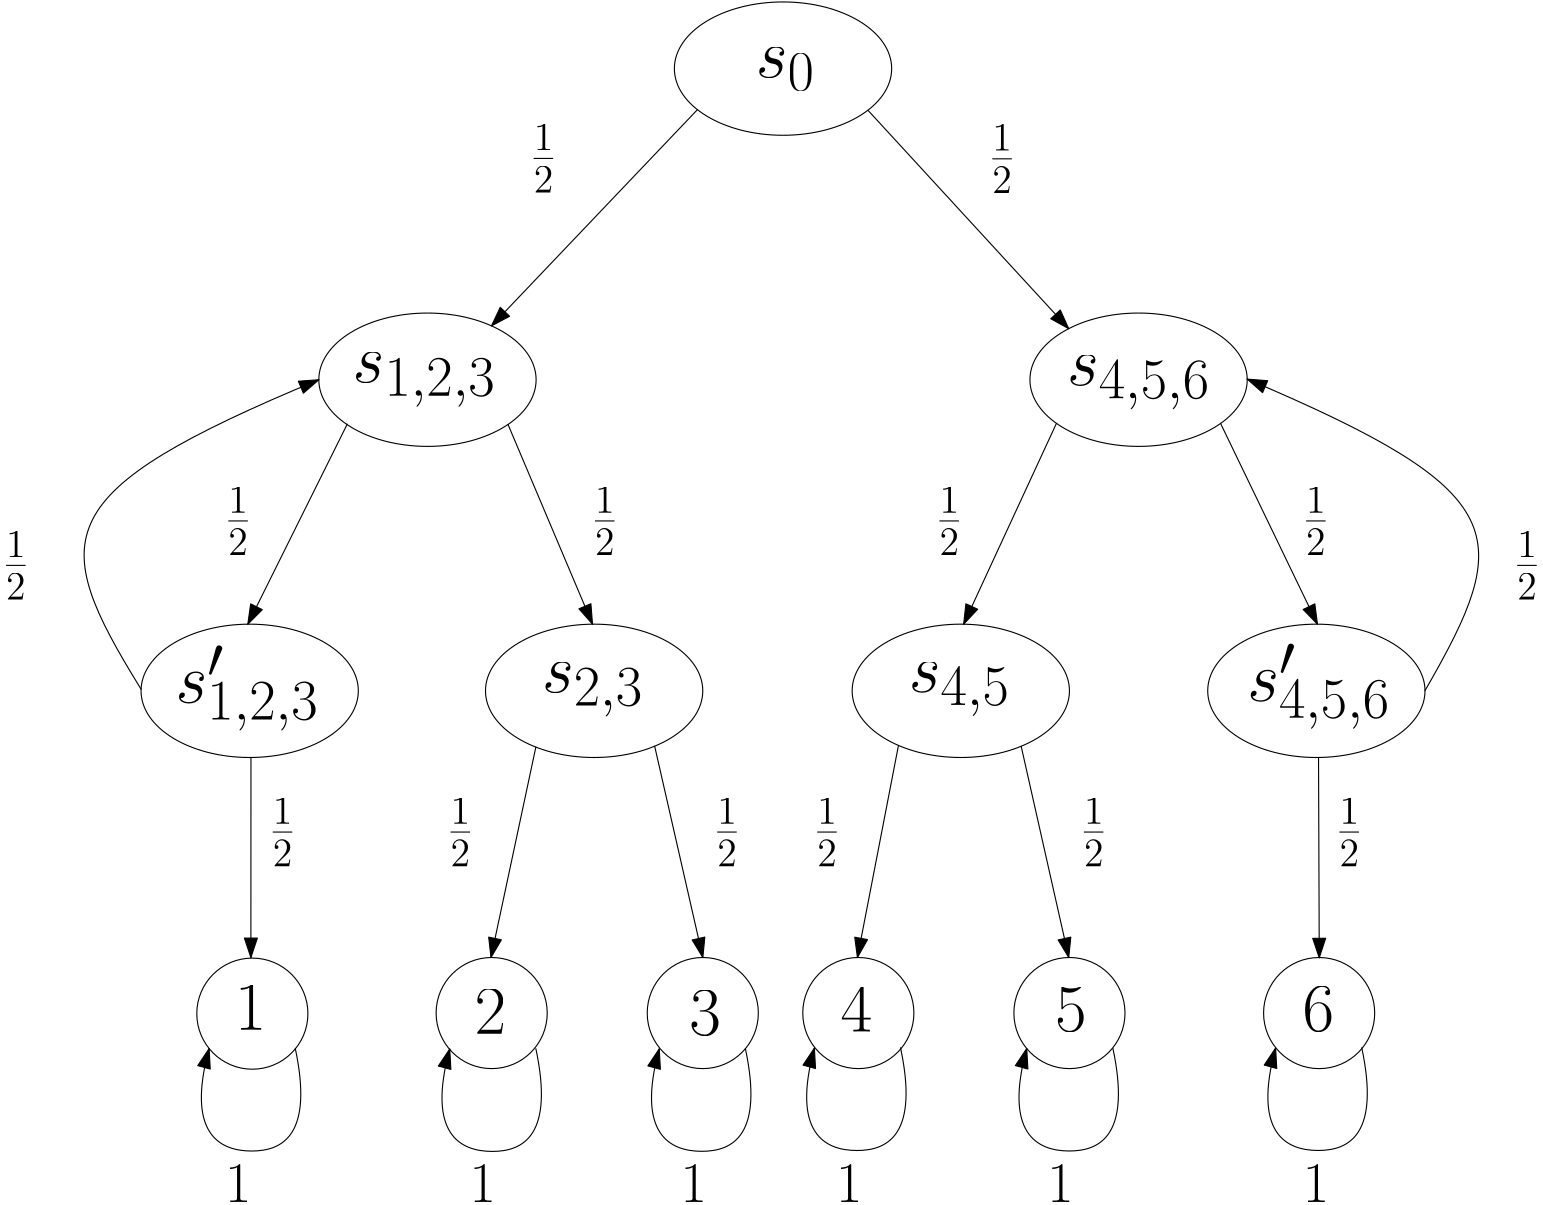 <?xml version="1.0"?>
<!DOCTYPE ipe SYSTEM "ipe.dtd">
<ipe version="70206" creator="Ipe 7.2.6">
<info created="D:20170221153435" modified="D:20170304135135"/>
<ipestyle name="basic">
<symbol name="arrow/arc(spx)">
<path stroke="sym-stroke" fill="sym-stroke" pen="sym-pen">
0 0 m
-1 0.333 l
-1 -0.333 l
h
</path>
</symbol>
<symbol name="arrow/farc(spx)">
<path stroke="sym-stroke" fill="white" pen="sym-pen">
0 0 m
-1 0.333 l
-1 -0.333 l
h
</path>
</symbol>
<symbol name="arrow/ptarc(spx)">
<path stroke="sym-stroke" fill="sym-stroke" pen="sym-pen">
0 0 m
-1 0.333 l
-0.8 0 l
-1 -0.333 l
h
</path>
</symbol>
<symbol name="arrow/fptarc(spx)">
<path stroke="sym-stroke" fill="white" pen="sym-pen">
0 0 m
-1 0.333 l
-0.8 0 l
-1 -0.333 l
h
</path>
</symbol>
<symbol name="mark/circle(sx)" transformations="translations">
<path fill="sym-stroke">
0.6 0 0 0.6 0 0 e
0.4 0 0 0.4 0 0 e
</path>
</symbol>
<symbol name="mark/disk(sx)" transformations="translations">
<path fill="sym-stroke">
0.6 0 0 0.6 0 0 e
</path>
</symbol>
<symbol name="mark/fdisk(sfx)" transformations="translations">
<group>
<path fill="sym-fill">
0.5 0 0 0.5 0 0 e
</path>
<path fill="sym-stroke" fillrule="eofill">
0.6 0 0 0.6 0 0 e
0.4 0 0 0.4 0 0 e
</path>
</group>
</symbol>
<symbol name="mark/box(sx)" transformations="translations">
<path fill="sym-stroke" fillrule="eofill">
-0.6 -0.6 m
0.6 -0.6 l
0.6 0.6 l
-0.6 0.6 l
h
-0.4 -0.4 m
0.4 -0.4 l
0.4 0.4 l
-0.4 0.4 l
h
</path>
</symbol>
<symbol name="mark/square(sx)" transformations="translations">
<path fill="sym-stroke">
-0.6 -0.6 m
0.6 -0.6 l
0.6 0.6 l
-0.6 0.6 l
h
</path>
</symbol>
<symbol name="mark/fsquare(sfx)" transformations="translations">
<group>
<path fill="sym-fill">
-0.5 -0.5 m
0.5 -0.5 l
0.5 0.5 l
-0.5 0.5 l
h
</path>
<path fill="sym-stroke" fillrule="eofill">
-0.6 -0.6 m
0.6 -0.6 l
0.6 0.6 l
-0.6 0.6 l
h
-0.4 -0.4 m
0.4 -0.4 l
0.4 0.4 l
-0.4 0.4 l
h
</path>
</group>
</symbol>
<symbol name="mark/cross(sx)" transformations="translations">
<group>
<path fill="sym-stroke">
-0.43 -0.57 m
0.57 0.43 l
0.43 0.57 l
-0.57 -0.43 l
h
</path>
<path fill="sym-stroke">
-0.43 0.57 m
0.57 -0.43 l
0.43 -0.57 l
-0.57 0.43 l
h
</path>
</group>
</symbol>
<symbol name="arrow/fnormal(spx)">
<path stroke="sym-stroke" fill="white" pen="sym-pen">
0 0 m
-1 0.333 l
-1 -0.333 l
h
</path>
</symbol>
<symbol name="arrow/pointed(spx)">
<path stroke="sym-stroke" fill="sym-stroke" pen="sym-pen">
0 0 m
-1 0.333 l
-0.8 0 l
-1 -0.333 l
h
</path>
</symbol>
<symbol name="arrow/fpointed(spx)">
<path stroke="sym-stroke" fill="white" pen="sym-pen">
0 0 m
-1 0.333 l
-0.8 0 l
-1 -0.333 l
h
</path>
</symbol>
<symbol name="arrow/linear(spx)">
<path stroke="sym-stroke" pen="sym-pen">
-1 0.333 m
0 0 l
-1 -0.333 l
</path>
</symbol>
<symbol name="arrow/fdouble(spx)">
<path stroke="sym-stroke" fill="white" pen="sym-pen">
0 0 m
-1 0.333 l
-1 -0.333 l
h
-1 0 m
-2 0.333 l
-2 -0.333 l
h
</path>
</symbol>
<symbol name="arrow/double(spx)">
<path stroke="sym-stroke" fill="sym-stroke" pen="sym-pen">
0 0 m
-1 0.333 l
-1 -0.333 l
h
-1 0 m
-2 0.333 l
-2 -0.333 l
h
</path>
</symbol>
<pen name="heavier" value="0.8"/>
<pen name="fat" value="1.2"/>
<pen name="ultrafat" value="2"/>
<symbolsize name="large" value="5"/>
<symbolsize name="small" value="2"/>
<symbolsize name="tiny" value="1.1"/>
<arrowsize name="large" value="10"/>
<arrowsize name="small" value="5"/>
<arrowsize name="tiny" value="3"/>
<color name="red" value="1 0 0"/>
<color name="green" value="0 1 0"/>
<color name="blue" value="0 0 1"/>
<color name="yellow" value="1 1 0"/>
<color name="orange" value="1 0.647 0"/>
<color name="gold" value="1 0.843 0"/>
<color name="purple" value="0.627 0.125 0.941"/>
<color name="gray" value="0.745"/>
<color name="brown" value="0.647 0.165 0.165"/>
<color name="navy" value="0 0 0.502"/>
<color name="pink" value="1 0.753 0.796"/>
<color name="seagreen" value="0.18 0.545 0.341"/>
<color name="turquoise" value="0.251 0.878 0.816"/>
<color name="violet" value="0.933 0.51 0.933"/>
<color name="darkblue" value="0 0 0.545"/>
<color name="darkcyan" value="0 0.545 0.545"/>
<color name="darkgray" value="0.663"/>
<color name="darkgreen" value="0 0.392 0"/>
<color name="darkmagenta" value="0.545 0 0.545"/>
<color name="darkorange" value="1 0.549 0"/>
<color name="darkred" value="0.545 0 0"/>
<color name="lightblue" value="0.678 0.847 0.902"/>
<color name="lightcyan" value="0.878 1 1"/>
<color name="lightgray" value="0.827"/>
<color name="lightgreen" value="0.565 0.933 0.565"/>
<color name="lightyellow" value="1 1 0.878"/>
<dashstyle name="dashed" value="[4] 0"/>
<dashstyle name="dotted" value="[1 3] 0"/>
<dashstyle name="dash dotted" value="[4 2 1 2] 0"/>
<dashstyle name="dash dot dotted" value="[4 2 1 2 1 2] 0"/>
<textsize name="large" value="\large"/>
<textsize name="Large" value="\Large"/>
<textsize name="LARGE" value="\LARGE"/>
<textsize name="huge" value="\huge"/>
<textsize name="Huge" value="\Huge"/>
<textsize name="small" value="\small"/>
<textsize name="footnote" value="\footnotesize"/>
<textsize name="tiny" value="\tiny"/>
<textstyle name="center" begin="\begin{center}" end="\end{center}"/>
<textstyle name="itemize" begin="\begin{itemize}" end="\end{itemize}"/>
<textstyle name="item" begin="\begin{itemize}\item{}" end="\end{itemize}"/>
<gridsize name="4 pts" value="4"/>
<gridsize name="8 pts (~3 mm)" value="8"/>
<gridsize name="16 pts (~6 mm)" value="16"/>
<gridsize name="32 pts (~12 mm)" value="32"/>
<gridsize name="10 pts (~3.5 mm)" value="10"/>
<gridsize name="20 pts (~7 mm)" value="20"/>
<gridsize name="14 pts (~5 mm)" value="14"/>
<gridsize name="28 pts (~10 mm)" value="28"/>
<gridsize name="56 pts (~20 mm)" value="56"/>
<anglesize name="90 deg" value="90"/>
<anglesize name="60 deg" value="60"/>
<anglesize name="45 deg" value="45"/>
<anglesize name="30 deg" value="30"/>
<anglesize name="22.5 deg" value="22.5"/>
<opacity name="10%" value="0.1"/>
<opacity name="30%" value="0.3"/>
<opacity name="50%" value="0.5"/>
<opacity name="75%" value="0.75"/>
<tiling name="falling" angle="-60" step="4" width="1"/>
<tiling name="rising" angle="30" step="4" width="1"/>
</ipestyle>
<page>
<layer name="alpha"/>
<view layers="alpha" active="alpha"/>
<path layer="alpha" matrix="2.44444 0 0 1.5 -407.111 -408" stroke="black" cap="1" join="1">
16 0 0 16 288 800 e
</path>
<path matrix="2.44444 0 0 1.5 -535.111 -520" stroke="black" cap="1" join="1">
16 0 0 16 288 800 e
</path>
<path matrix="2.44444 0 0 1.5 -279.111 -520" stroke="black" cap="1" join="1">
16 0 0 16 288 800 e
</path>
<path matrix="2.44444 0 0 1.5 -599.111 -632" stroke="black" cap="1" join="1">
16 0 0 16 288 800 e
</path>
<path matrix="2.44444 0 0 1.5 -475.111 -632" stroke="black" cap="1" join="1">
16 0 0 16 288 800 e
</path>
<path matrix="2.44444 0 0 1.5 -343.111 -632" stroke="black" cap="1" join="1">
16 0 0 16 288 800 e
</path>
<path matrix="2.44444 0 0 1.5 -215.111 -632" stroke="black" cap="1" join="1">
16 0 0 16 288 800 e
</path>
<path matrix="1 0 0 1 1.84956 -44.2131" stroke="black" cap="1" join="1">
20 0 0 20 104 496 e
</path>
<path matrix="1 0 0 1 88 -44" stroke="black" cap="1" join="1">
20 0 0 20 104 496 e
</path>
<path matrix="1 0 0 1 164 -44" stroke="black" cap="1" join="1">
20 0 0 20 104 496 e
</path>
<path matrix="1 0 0 1 220 -44" stroke="black" cap="1" join="1">
20 0 0 20 104 496 e
</path>
<path matrix="1 0 0 1 296 -44" stroke="black" cap="1" join="1">
20 0 0 20 104 496 e
</path>
<path matrix="1 0 0 1 385.891 -44.0069" stroke="black" cap="1" join="1">
20 0 0 20 104 496 e
</path>
<path stroke="black" cap="1" join="1" arrow="normal/normal">
266.071 777.223 m
191.943 699.387 l
</path>
<path stroke="black" cap="1" join="1" arrow="normal/normal">
327.443 777.018 m
399.727 698.375 l
</path>
<path stroke="black" cap="1" join="1" arrow="normal/normal">
140 664 m
104.217 591.996 l
</path>
<path stroke="black" cap="1" join="1" arrow="normal/normal">
197.886 663.895 m
228.299 591.997 l
</path>
<path stroke="black" cap="1" join="1" arrow="normal/normal">
395.319 664.291 m
361.912 591.992 l
</path>
<path stroke="black" cap="1" join="1" arrow="normal/normal">
454.409 664.257 m
489.28 591.999 l
</path>
<path matrix="1 0 0 1 0.0484641 0.0204146" stroke="black" cap="1" join="1" arrow="normal/normal">
105.297 544.001 m
105.269 471.96 l
</path>
<path stroke="black" cap="1" join="1" arrow="normal/normal">
207.907 547.746 m
191.755 471.998 l
</path>
<path stroke="black" cap="1" join="1" arrow="normal/normal">
250.678 548.07 m
268.019 472 l
</path>
<path stroke="black" cap="1" join="1" arrow="normal/normal">
338.45 548.342 m
323.678 471.997 l
</path>
<path stroke="black" cap="1" join="1" arrow="normal/normal">
382.619 548.046 m
399.746 471.998 l
</path>
<path stroke="black" cap="1" join="1" arrow="normal/normal">
489.674 544.005 m
489.932 471.906 l
</path>
<path stroke="black" cap="1" join="1" arrow="normal/normal">
65.7883 568.586 m
31.8337 623.585
31.8337 639.28
129.777 679.993 c
</path>
<path stroke="black" cap="1" join="1" arrow="normal/normal">
527.999 568.071 m
560.251 624.043
560.251 639.434
463.997 680.225 c
</path>
<path matrix="0.99555 0 0 0.77846 0.364398 97.3213" stroke="black" cap="1" join="1" arrow="normal/normal">
121.469 439.295 m
128.071 399.628
106.302 383.909
81.8954 399.802
90.3179 439.187 c
</path>
<path matrix="0.99555 0 0 0.77846 86.9867 97.1792" stroke="black" cap="1" join="1" arrow="normal/normal">
121.469 439.295 m
128.071 399.628
106.302 383.909
81.8954 399.802
90.3179 439.187 c
</path>
<path matrix="0.99555 0 0 0.77846 162.413 97.2191" stroke="black" cap="1" join="1" arrow="normal/normal">
121.469 439.295 m
128.071 399.628
106.302 383.909
81.8954 399.802
90.3179 439.187 c
</path>
<path matrix="0.99555 0 0 0.77846 218.267 97.5086" stroke="black" cap="1" join="1" arrow="normal/normal">
121.469 439.295 m
128.071 399.628
106.302 383.909
81.8954 399.802
90.3179 439.187 c
</path>
<path matrix="0.99555 0 0 0.77846 294.711 97.3344" stroke="black" cap="1" join="1" arrow="normal/normal">
121.469 439.295 m
128.071 399.628
106.302 383.909
81.8954 399.802
90.3179 439.187 c
</path>
<path matrix="0.99555 0 0 0.77846 384.306 97.5203" stroke="black" cap="1" join="1" arrow="normal/normal">
121.469 439.295 m
128.071 399.628
106.302 383.909
81.8954 399.802
90.3179 439.187 c
</path>
<text matrix="1 0 0 1 -0.919649 0.872253" transformations="translations" pos="288 788" stroke="black" type="label" width="21.407" height="10.674" depth="4.78" valign="baseline" size="Huge" style="math">s_0</text>
<text matrix="1 0 0 1 -17.5671 2.77127" transformations="translations" pos="159.512 676.287" stroke="black" type="label" width="51.599" height="10.661" depth="8.81" valign="baseline" size="Huge" style="math">s_{1,2,3}</text>
<text matrix="1 0 0 1 -2.06864 3.52246" transformations="translations" pos="80.2809 560.275" stroke="black" type="label" width="51.599" height="20.47" depth="10.15" valign="baseline" size="Huge" style="math">s&apos;_{1,2,3}</text>
<text matrix="1 0 0 1 0.344217 6.94977" transformations="translations" pos="209.773 560.54" stroke="black" type="label" width="36.503" height="10.661" depth="8.81" valign="baseline" size="Huge" style="math">s_{2,3}</text>
<text matrix="1 0 0 1 1.3023 -1.82965" transformations="translations" pos="98.2297 447.827" stroke="black" type="label" width="11.368" height="15.978" depth="0" valign="baseline" size="Huge" style="math">1</text>
<text matrix="1 0 0 1 -2.85556 -4.17722" transformations="translations" pos="188.665 448.754" stroke="black" type="label" width="11.368" height="15.978" depth="0" valign="baseline" size="Huge" style="math">2</text>
<text matrix="1 0 0 1 -0.923861 -7.9407" transformations="translations" pos="264.019 451.943" stroke="black" type="label" width="11.368" height="15.978" depth="0" valign="baseline" size="Huge" style="math">3</text>
<text matrix="1 0 0 1 -2.48654 -8.70016" transformations="translations" pos="320.025 454.042" stroke="black" type="label" width="11.368" height="15.978" depth="0" valign="baseline" size="Huge" style="math">4</text>
<text matrix="1 0 0 1 -2.4941 -3.67949" transformations="translations" pos="397.295 449.023" stroke="black" type="label" width="11.368" height="15.978" depth="0" valign="baseline" size="Huge" style="math">5</text>
<text matrix="1 0 0 1 -10.8414 -2.27988" transformations="translations" pos="494.776 447.734" stroke="black" type="label" width="11.368" height="15.978" depth="0" valign="baseline" size="Huge" style="math">6</text>
<text matrix="1 0 0 1 -14.1281 4.82433" transformations="translations" pos="413.257 673.29" stroke="black" type="label" width="51.599" height="10.661" depth="8.81" valign="baseline" size="Huge" style="math">s_{4,5,6}</text>
<text matrix="1 0 0 1 -1.22787 5.95367" transformations="translations" pos="343.416 561.739" stroke="black" type="label" width="36.503" height="10.661" depth="8.81" valign="baseline" size="Huge" style="math">s_{4,5}</text>
<text matrix="1 0 0 1 -7.17776 0" transformations="translations" pos="471.157 564.445" stroke="black" type="label" width="51.599" height="20.47" depth="10.15" valign="baseline" size="Huge" style="math">s&apos;_{4,5,6}</text>
<text transformations="translations" pos="205.912 754.509" stroke="black" type="label" width="9.415" height="17.376" depth="7.13" valign="baseline" size="huge" style="math">\frac{1}{2}</text>
<text matrix="1 0 0 1 3.13437 -2.95788" transformations="translations" pos="367.901 757.319" stroke="black" type="label" width="9.415" height="17.376" depth="7.13" valign="baseline" size="huge" style="math">\frac{1}{2}</text>
<text transformations="translations" pos="16 608" stroke="black" type="label" width="9.415" height="17.376" depth="7.13" valign="baseline" size="huge" style="math">\frac{1}{2}</text>
<text transformations="translations" pos="560 608" stroke="black" type="label" width="9.415" height="17.376" depth="7.13" valign="baseline" size="huge" style="math">\frac{1}{2}</text>
<text transformations="translations" pos="96 624" stroke="black" type="label" width="9.415" height="17.376" depth="7.13" valign="baseline" size="huge" style="math">\frac{1}{2}</text>
<text transformations="translations" pos="228 624" stroke="black" type="label" width="9.415" height="17.376" depth="7.13" valign="baseline" size="huge" style="math">\frac{1}{2}</text>
<text matrix="1 0 0 1 -4 0" transformations="translations" pos="356 624" stroke="black" type="label" width="9.415" height="17.376" depth="7.13" valign="baseline" size="huge" style="math">\frac{1}{2}</text>
<text matrix="1 0 0 1 -4 0" transformations="translations" pos="488 624" stroke="black" type="label" width="9.415" height="17.376" depth="7.13" valign="baseline" size="huge" style="math">\frac{1}{2}</text>
<text transformations="translations" pos="112 512" stroke="black" type="label" width="9.415" height="17.376" depth="7.13" valign="baseline" size="huge" style="math">\frac{1}{2}</text>
<text transformations="translations" pos="176 512" stroke="black" type="label" width="9.415" height="17.376" depth="7.13" valign="baseline" size="huge" style="math">\frac{1}{2}</text>
<text transformations="translations" pos="272 512" stroke="black" type="label" width="9.415" height="17.376" depth="7.13" valign="baseline" size="huge" style="math">\frac{1}{2}</text>
<text matrix="1 0 0 1 -4 0" transformations="translations" pos="312 512" stroke="black" type="label" width="9.415" height="17.376" depth="7.13" valign="baseline" size="huge" style="math">\frac{1}{2}</text>
<text transformations="translations" pos="404 512" stroke="black" type="label" width="9.415" height="17.376" depth="7.13" valign="baseline" size="huge" style="math">\frac{1}{2}</text>
<text transformations="translations" pos="496 512" stroke="black" type="label" width="9.415" height="17.376" depth="7.13" valign="baseline" size="huge" style="math">\frac{1}{2}</text>
<text transformations="translations" pos="96 384" stroke="black" type="label" width="9.476" height="13.319" depth="0" valign="baseline" size="huge" style="math">1</text>
<text transformations="translations" pos="184 384" stroke="black" type="label" width="9.476" height="13.319" depth="0" valign="baseline" size="huge" style="math">1</text>
<text matrix="1 0 0 1 4 0" transformations="translations" pos="256 384" stroke="black" type="label" width="9.476" height="13.319" depth="0" valign="baseline" size="huge" style="math">1</text>
<text matrix="1 0 0 1 4 0" transformations="translations" pos="312 384" stroke="black" type="label" width="9.476" height="13.319" depth="0" valign="baseline" size="huge" style="math">1</text>
<text transformations="translations" pos="392 384" stroke="black" type="label" width="9.476" height="13.319" depth="0" valign="baseline" size="huge" style="math">1</text>
<text matrix="1 0 0 1 4 0" transformations="translations" pos="480 384" stroke="black" type="label" width="9.476" height="13.319" depth="0" valign="baseline" size="huge" style="math">1</text>
</page>
</ipe>
